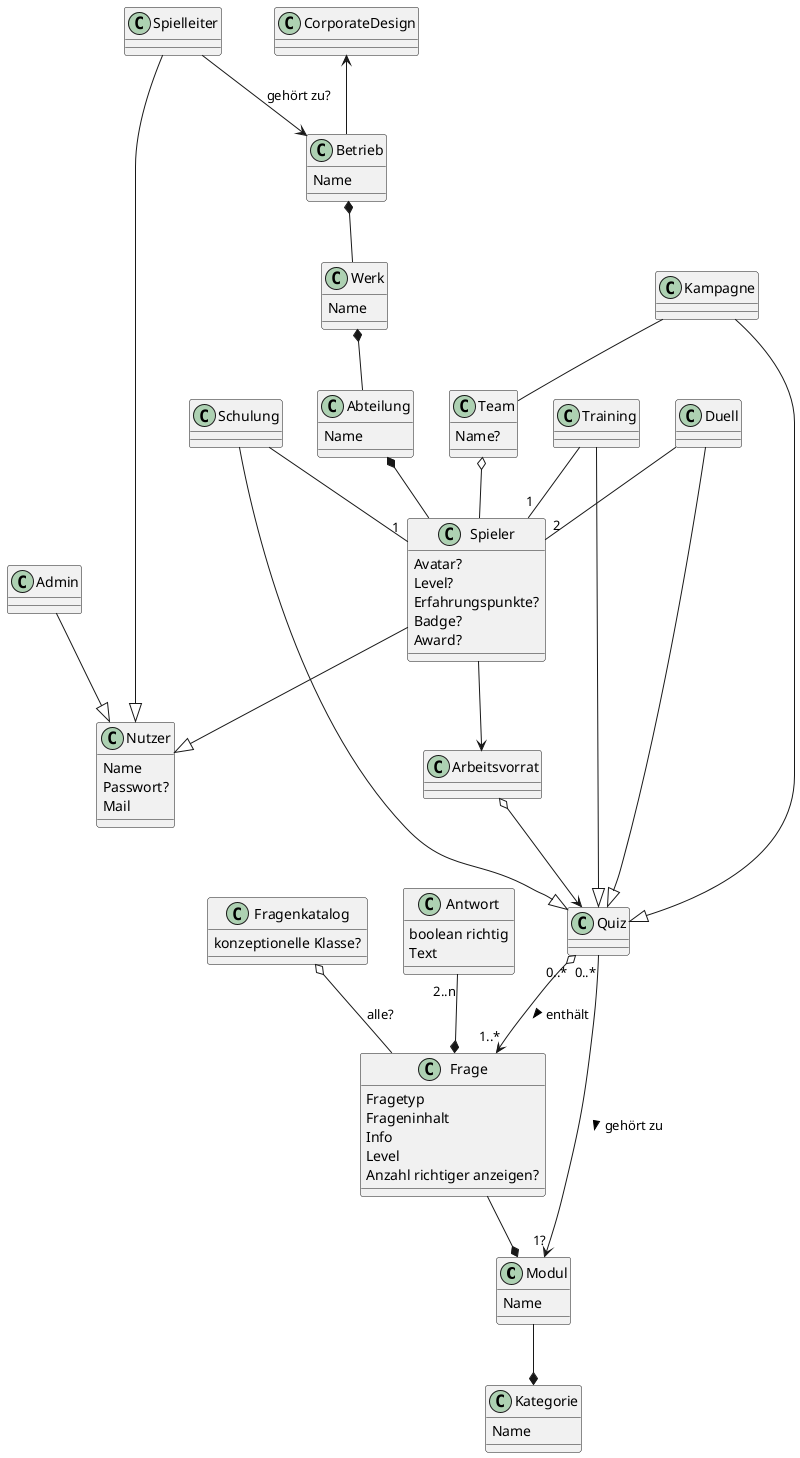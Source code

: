 @startuml
class Modul {
Name
}

class Kategorie {
Name
}

class Frage{
Fragetyp
Frageninhalt
Info
Level
Anzahl richtiger anzeigen?
}

class Antwort {
boolean richtig
Text
}

class Fragenkatalog {
konzeptionelle Klasse?
}

class Betrieb {
Name
}
class Werk {
Name
}
class Abteilung {
Name
}

class Team {
Name?
}

class Nutzer {
Name
Passwort?
Mail
}

class Admin {
}

class Spieler {
Avatar?
Level?
Erfahrungspunkte?
Badge?
Award?
}

class Spielleiter {

}

class Quiz {

}

class CorporateDesign {

}

class Arbeitsvorrat {

}

class Training {
}
class Schulung {
}
class  Kampagne {
}
class Duell {
}

Training --|> Quiz
Schulung --|> Quiz
Kampagne --|> Quiz
Duell  --|> Quiz

Training -- "1" Spieler
Duell -- "2" Spieler
Schulung -- "1" Spieler
Kampagne -- Team

Betrieb *-- Werk
Werk *-- Abteilung
Abteilung *-- Spieler
CorporateDesign <-- Betrieb

Frage --* Modul
Modul --* Kategorie
Antwort "2..n" --* Frage
Fragenkatalog o-- Frage : alle?

Quiz "0..*" o--> "1..*" Frage : enthält >
Quiz "0..*" --> "1?" Modul : gehört zu >

Spieler --|> Nutzer
Spielleiter --|> Nutzer
Admin --|> Nutzer
Spielleiter --> Betrieb : gehört zu?

Spieler --> Arbeitsvorrat
Arbeitsvorrat o--> Quiz

Team o-- Spieler
@enduml
